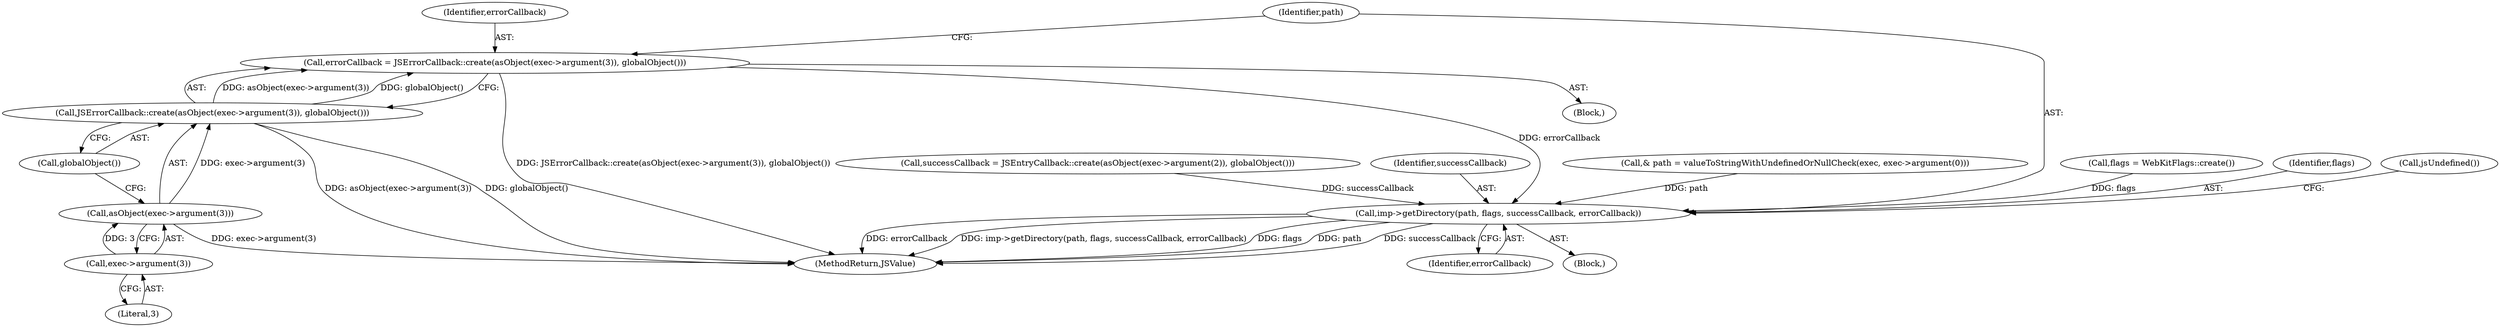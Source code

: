 digraph "0_Chrome_b944f670bb7a8a919daac497a4ea0536c954c201_2@API" {
"1000234" [label="(Call,errorCallback = JSErrorCallback::create(asObject(exec->argument(3)), globalObject()))"];
"1000236" [label="(Call,JSErrorCallback::create(asObject(exec->argument(3)), globalObject()))"];
"1000237" [label="(Call,asObject(exec->argument(3)))"];
"1000238" [label="(Call,exec->argument(3))"];
"1000241" [label="(Call,imp->getDirectory(path, flags, successCallback, errorCallback))"];
"1000240" [label="(Call,globalObject())"];
"1000234" [label="(Call,errorCallback = JSErrorCallback::create(asObject(exec->argument(3)), globalObject()))"];
"1000119" [label="(Call,& path = valueToStringWithUndefinedOrNullCheck(exec, exec->argument(0)))"];
"1000102" [label="(Block,)"];
"1000242" [label="(Identifier,path)"];
"1000248" [label="(MethodReturn,JSValue)"];
"1000156" [label="(Call,flags = WebKitFlags::create())"];
"1000241" [label="(Call,imp->getDirectory(path, flags, successCallback, errorCallback))"];
"1000224" [label="(Block,)"];
"1000236" [label="(Call,JSErrorCallback::create(asObject(exec->argument(3)), globalObject()))"];
"1000245" [label="(Identifier,errorCallback)"];
"1000243" [label="(Identifier,flags)"];
"1000239" [label="(Literal,3)"];
"1000237" [label="(Call,asObject(exec->argument(3)))"];
"1000238" [label="(Call,exec->argument(3))"];
"1000247" [label="(Call,jsUndefined())"];
"1000206" [label="(Call,successCallback = JSEntryCallback::create(asObject(exec->argument(2)), globalObject()))"];
"1000235" [label="(Identifier,errorCallback)"];
"1000244" [label="(Identifier,successCallback)"];
"1000234" -> "1000224"  [label="AST: "];
"1000234" -> "1000236"  [label="CFG: "];
"1000235" -> "1000234"  [label="AST: "];
"1000236" -> "1000234"  [label="AST: "];
"1000242" -> "1000234"  [label="CFG: "];
"1000234" -> "1000248"  [label="DDG: JSErrorCallback::create(asObject(exec->argument(3)), globalObject())"];
"1000236" -> "1000234"  [label="DDG: asObject(exec->argument(3))"];
"1000236" -> "1000234"  [label="DDG: globalObject()"];
"1000234" -> "1000241"  [label="DDG: errorCallback"];
"1000236" -> "1000240"  [label="CFG: "];
"1000237" -> "1000236"  [label="AST: "];
"1000240" -> "1000236"  [label="AST: "];
"1000236" -> "1000248"  [label="DDG: asObject(exec->argument(3))"];
"1000236" -> "1000248"  [label="DDG: globalObject()"];
"1000237" -> "1000236"  [label="DDG: exec->argument(3)"];
"1000237" -> "1000238"  [label="CFG: "];
"1000238" -> "1000237"  [label="AST: "];
"1000240" -> "1000237"  [label="CFG: "];
"1000237" -> "1000248"  [label="DDG: exec->argument(3)"];
"1000238" -> "1000237"  [label="DDG: 3"];
"1000238" -> "1000239"  [label="CFG: "];
"1000239" -> "1000238"  [label="AST: "];
"1000241" -> "1000102"  [label="AST: "];
"1000241" -> "1000245"  [label="CFG: "];
"1000242" -> "1000241"  [label="AST: "];
"1000243" -> "1000241"  [label="AST: "];
"1000244" -> "1000241"  [label="AST: "];
"1000245" -> "1000241"  [label="AST: "];
"1000247" -> "1000241"  [label="CFG: "];
"1000241" -> "1000248"  [label="DDG: path"];
"1000241" -> "1000248"  [label="DDG: successCallback"];
"1000241" -> "1000248"  [label="DDG: errorCallback"];
"1000241" -> "1000248"  [label="DDG: imp->getDirectory(path, flags, successCallback, errorCallback)"];
"1000241" -> "1000248"  [label="DDG: flags"];
"1000119" -> "1000241"  [label="DDG: path"];
"1000156" -> "1000241"  [label="DDG: flags"];
"1000206" -> "1000241"  [label="DDG: successCallback"];
}
